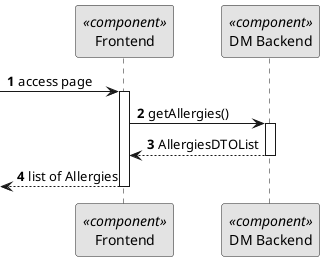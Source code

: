 @startuml
skinparam monochrome true
skinparam packageStyle rectangle
skinparam shadowing false

autonumber

participant "Frontend" as FE <<component>>
participant "DM Backend" as BE <<component>>

 -> FE: access page
activate FE
FE -> BE: getAllergies()
activate BE
BE --> FE: AllergiesDTOList
deactivate BE
<-- FE : list of Allergies

deactivate FE



@enduml
